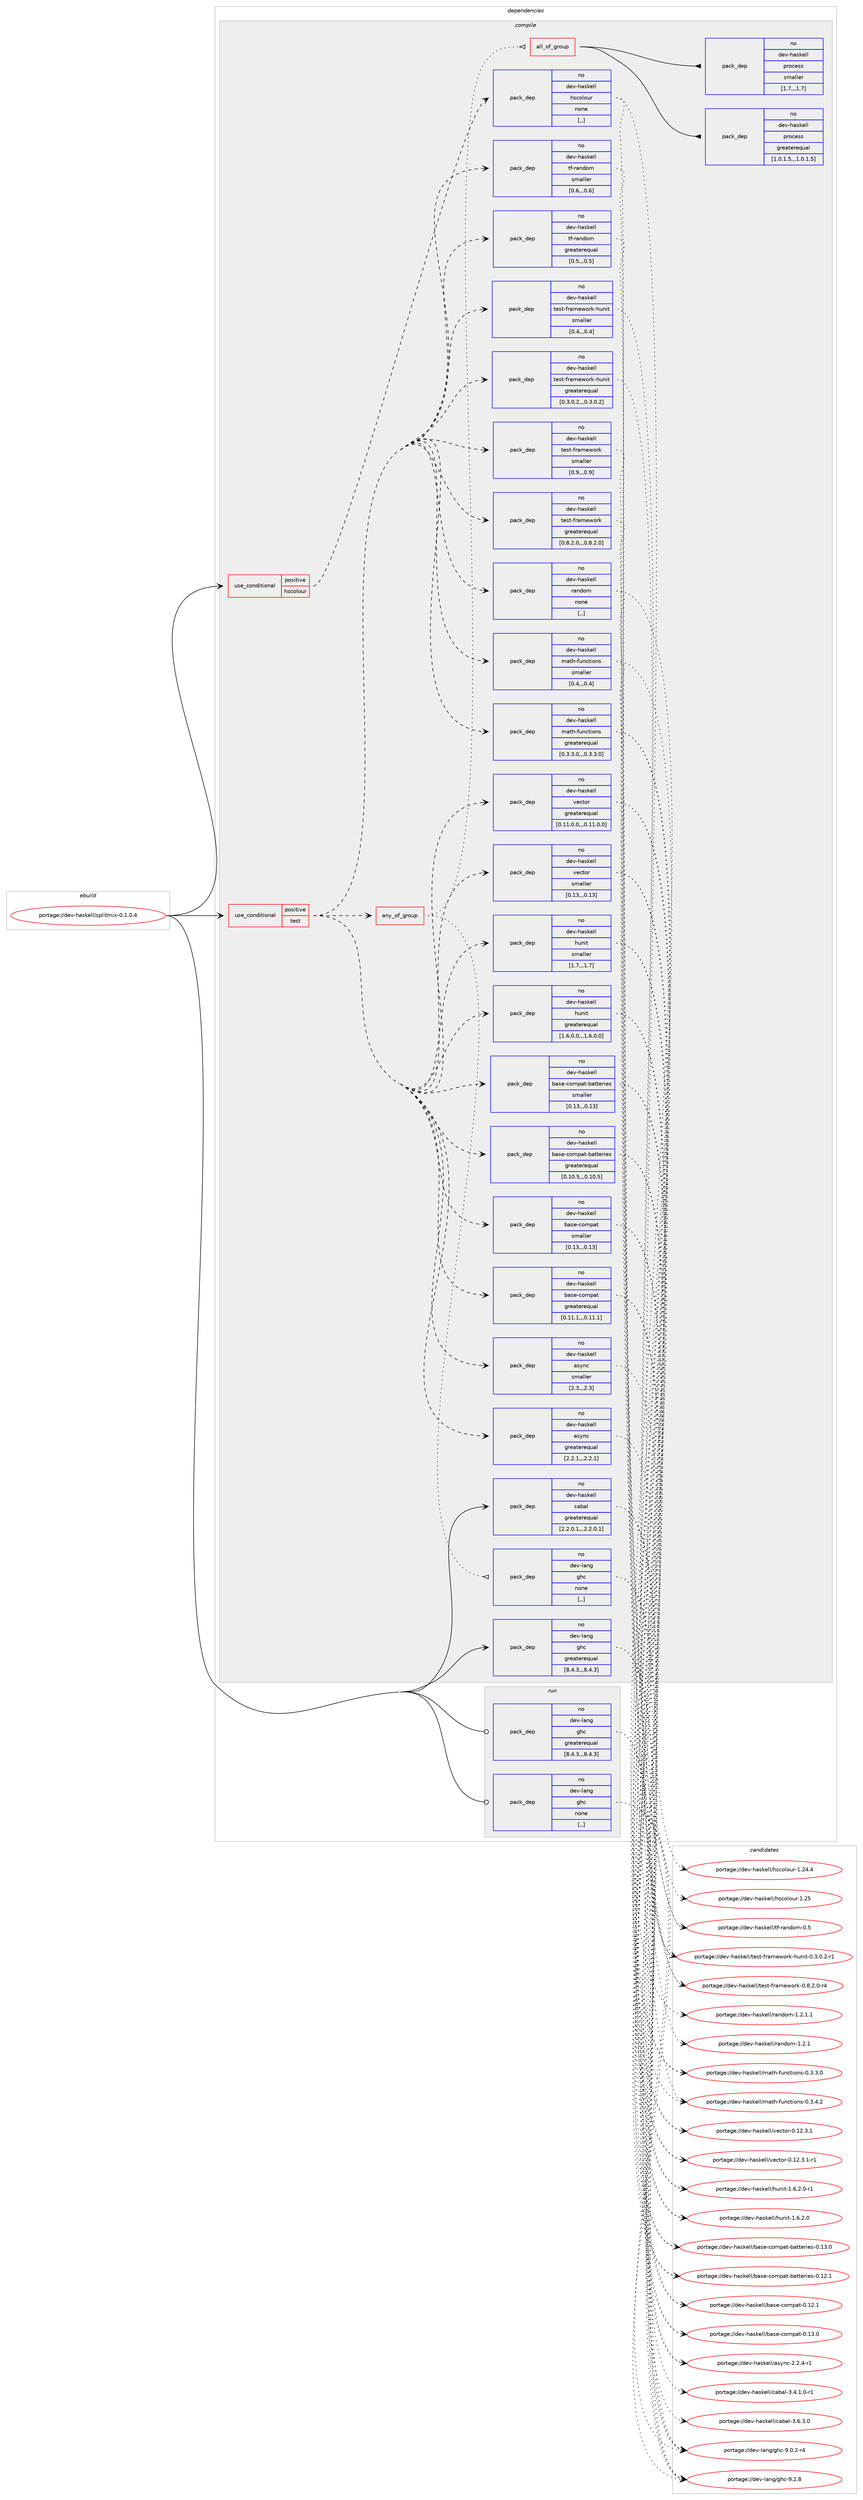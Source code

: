 digraph prolog {

# *************
# Graph options
# *************

newrank=true;
concentrate=true;
compound=true;
graph [rankdir=LR,fontname=Helvetica,fontsize=10,ranksep=1.5];#, ranksep=2.5, nodesep=0.2];
edge  [arrowhead=vee];
node  [fontname=Helvetica,fontsize=10];

# **********
# The ebuild
# **********

subgraph cluster_leftcol {
color=gray;
rank=same;
label=<<i>ebuild</i>>;
id [label="portage://dev-haskell/splitmix-0.1.0.4", color=red, width=4, href="../dev-haskell/splitmix-0.1.0.4.svg"];
}

# ****************
# The dependencies
# ****************

subgraph cluster_midcol {
color=gray;
label=<<i>dependencies</i>>;
subgraph cluster_compile {
fillcolor="#eeeeee";
style=filled;
label=<<i>compile</i>>;
subgraph cond20442 {
dependency85926 [label=<<TABLE BORDER="0" CELLBORDER="1" CELLSPACING="0" CELLPADDING="4"><TR><TD ROWSPAN="3" CELLPADDING="10">use_conditional</TD></TR><TR><TD>positive</TD></TR><TR><TD>hscolour</TD></TR></TABLE>>, shape=none, color=red];
subgraph pack64503 {
dependency85927 [label=<<TABLE BORDER="0" CELLBORDER="1" CELLSPACING="0" CELLPADDING="4" WIDTH="220"><TR><TD ROWSPAN="6" CELLPADDING="30">pack_dep</TD></TR><TR><TD WIDTH="110">no</TD></TR><TR><TD>dev-haskell</TD></TR><TR><TD>hscolour</TD></TR><TR><TD>none</TD></TR><TR><TD>[,,]</TD></TR></TABLE>>, shape=none, color=blue];
}
dependency85926:e -> dependency85927:w [weight=20,style="dashed",arrowhead="vee"];
}
id:e -> dependency85926:w [weight=20,style="solid",arrowhead="vee"];
subgraph cond20443 {
dependency85928 [label=<<TABLE BORDER="0" CELLBORDER="1" CELLSPACING="0" CELLPADDING="4"><TR><TD ROWSPAN="3" CELLPADDING="10">use_conditional</TD></TR><TR><TD>positive</TD></TR><TR><TD>test</TD></TR></TABLE>>, shape=none, color=red];
subgraph pack64504 {
dependency85929 [label=<<TABLE BORDER="0" CELLBORDER="1" CELLSPACING="0" CELLPADDING="4" WIDTH="220"><TR><TD ROWSPAN="6" CELLPADDING="30">pack_dep</TD></TR><TR><TD WIDTH="110">no</TD></TR><TR><TD>dev-haskell</TD></TR><TR><TD>async</TD></TR><TR><TD>greaterequal</TD></TR><TR><TD>[2.2.1,,,2.2.1]</TD></TR></TABLE>>, shape=none, color=blue];
}
dependency85928:e -> dependency85929:w [weight=20,style="dashed",arrowhead="vee"];
subgraph pack64505 {
dependency85930 [label=<<TABLE BORDER="0" CELLBORDER="1" CELLSPACING="0" CELLPADDING="4" WIDTH="220"><TR><TD ROWSPAN="6" CELLPADDING="30">pack_dep</TD></TR><TR><TD WIDTH="110">no</TD></TR><TR><TD>dev-haskell</TD></TR><TR><TD>async</TD></TR><TR><TD>smaller</TD></TR><TR><TD>[2.3,,,2.3]</TD></TR></TABLE>>, shape=none, color=blue];
}
dependency85928:e -> dependency85930:w [weight=20,style="dashed",arrowhead="vee"];
subgraph pack64506 {
dependency85931 [label=<<TABLE BORDER="0" CELLBORDER="1" CELLSPACING="0" CELLPADDING="4" WIDTH="220"><TR><TD ROWSPAN="6" CELLPADDING="30">pack_dep</TD></TR><TR><TD WIDTH="110">no</TD></TR><TR><TD>dev-haskell</TD></TR><TR><TD>base-compat</TD></TR><TR><TD>greaterequal</TD></TR><TR><TD>[0.11.1,,,0.11.1]</TD></TR></TABLE>>, shape=none, color=blue];
}
dependency85928:e -> dependency85931:w [weight=20,style="dashed",arrowhead="vee"];
subgraph pack64507 {
dependency85932 [label=<<TABLE BORDER="0" CELLBORDER="1" CELLSPACING="0" CELLPADDING="4" WIDTH="220"><TR><TD ROWSPAN="6" CELLPADDING="30">pack_dep</TD></TR><TR><TD WIDTH="110">no</TD></TR><TR><TD>dev-haskell</TD></TR><TR><TD>base-compat</TD></TR><TR><TD>smaller</TD></TR><TR><TD>[0.13,,,0.13]</TD></TR></TABLE>>, shape=none, color=blue];
}
dependency85928:e -> dependency85932:w [weight=20,style="dashed",arrowhead="vee"];
subgraph pack64508 {
dependency85933 [label=<<TABLE BORDER="0" CELLBORDER="1" CELLSPACING="0" CELLPADDING="4" WIDTH="220"><TR><TD ROWSPAN="6" CELLPADDING="30">pack_dep</TD></TR><TR><TD WIDTH="110">no</TD></TR><TR><TD>dev-haskell</TD></TR><TR><TD>base-compat-batteries</TD></TR><TR><TD>greaterequal</TD></TR><TR><TD>[0.10.5,,,0.10.5]</TD></TR></TABLE>>, shape=none, color=blue];
}
dependency85928:e -> dependency85933:w [weight=20,style="dashed",arrowhead="vee"];
subgraph pack64509 {
dependency85934 [label=<<TABLE BORDER="0" CELLBORDER="1" CELLSPACING="0" CELLPADDING="4" WIDTH="220"><TR><TD ROWSPAN="6" CELLPADDING="30">pack_dep</TD></TR><TR><TD WIDTH="110">no</TD></TR><TR><TD>dev-haskell</TD></TR><TR><TD>base-compat-batteries</TD></TR><TR><TD>smaller</TD></TR><TR><TD>[0.13,,,0.13]</TD></TR></TABLE>>, shape=none, color=blue];
}
dependency85928:e -> dependency85934:w [weight=20,style="dashed",arrowhead="vee"];
subgraph pack64510 {
dependency85935 [label=<<TABLE BORDER="0" CELLBORDER="1" CELLSPACING="0" CELLPADDING="4" WIDTH="220"><TR><TD ROWSPAN="6" CELLPADDING="30">pack_dep</TD></TR><TR><TD WIDTH="110">no</TD></TR><TR><TD>dev-haskell</TD></TR><TR><TD>hunit</TD></TR><TR><TD>greaterequal</TD></TR><TR><TD>[1.6.0.0,,,1.6.0.0]</TD></TR></TABLE>>, shape=none, color=blue];
}
dependency85928:e -> dependency85935:w [weight=20,style="dashed",arrowhead="vee"];
subgraph pack64511 {
dependency85936 [label=<<TABLE BORDER="0" CELLBORDER="1" CELLSPACING="0" CELLPADDING="4" WIDTH="220"><TR><TD ROWSPAN="6" CELLPADDING="30">pack_dep</TD></TR><TR><TD WIDTH="110">no</TD></TR><TR><TD>dev-haskell</TD></TR><TR><TD>hunit</TD></TR><TR><TD>smaller</TD></TR><TR><TD>[1.7,,,1.7]</TD></TR></TABLE>>, shape=none, color=blue];
}
dependency85928:e -> dependency85936:w [weight=20,style="dashed",arrowhead="vee"];
subgraph pack64512 {
dependency85937 [label=<<TABLE BORDER="0" CELLBORDER="1" CELLSPACING="0" CELLPADDING="4" WIDTH="220"><TR><TD ROWSPAN="6" CELLPADDING="30">pack_dep</TD></TR><TR><TD WIDTH="110">no</TD></TR><TR><TD>dev-haskell</TD></TR><TR><TD>math-functions</TD></TR><TR><TD>greaterequal</TD></TR><TR><TD>[0.3.3.0,,,0.3.3.0]</TD></TR></TABLE>>, shape=none, color=blue];
}
dependency85928:e -> dependency85937:w [weight=20,style="dashed",arrowhead="vee"];
subgraph pack64513 {
dependency85938 [label=<<TABLE BORDER="0" CELLBORDER="1" CELLSPACING="0" CELLPADDING="4" WIDTH="220"><TR><TD ROWSPAN="6" CELLPADDING="30">pack_dep</TD></TR><TR><TD WIDTH="110">no</TD></TR><TR><TD>dev-haskell</TD></TR><TR><TD>math-functions</TD></TR><TR><TD>smaller</TD></TR><TR><TD>[0.4,,,0.4]</TD></TR></TABLE>>, shape=none, color=blue];
}
dependency85928:e -> dependency85938:w [weight=20,style="dashed",arrowhead="vee"];
subgraph any892 {
dependency85939 [label=<<TABLE BORDER="0" CELLBORDER="1" CELLSPACING="0" CELLPADDING="4"><TR><TD CELLPADDING="10">any_of_group</TD></TR></TABLE>>, shape=none, color=red];subgraph pack64514 {
dependency85940 [label=<<TABLE BORDER="0" CELLBORDER="1" CELLSPACING="0" CELLPADDING="4" WIDTH="220"><TR><TD ROWSPAN="6" CELLPADDING="30">pack_dep</TD></TR><TR><TD WIDTH="110">no</TD></TR><TR><TD>dev-lang</TD></TR><TR><TD>ghc</TD></TR><TR><TD>none</TD></TR><TR><TD>[,,]</TD></TR></TABLE>>, shape=none, color=blue];
}
dependency85939:e -> dependency85940:w [weight=20,style="dotted",arrowhead="oinv"];
subgraph all92 {
dependency85941 [label=<<TABLE BORDER="0" CELLBORDER="1" CELLSPACING="0" CELLPADDING="4"><TR><TD CELLPADDING="10">all_of_group</TD></TR></TABLE>>, shape=none, color=red];subgraph pack64515 {
dependency85942 [label=<<TABLE BORDER="0" CELLBORDER="1" CELLSPACING="0" CELLPADDING="4" WIDTH="220"><TR><TD ROWSPAN="6" CELLPADDING="30">pack_dep</TD></TR><TR><TD WIDTH="110">no</TD></TR><TR><TD>dev-haskell</TD></TR><TR><TD>process</TD></TR><TR><TD>greaterequal</TD></TR><TR><TD>[1.0.1.5,,,1.0.1.5]</TD></TR></TABLE>>, shape=none, color=blue];
}
dependency85941:e -> dependency85942:w [weight=20,style="solid",arrowhead="inv"];
subgraph pack64516 {
dependency85943 [label=<<TABLE BORDER="0" CELLBORDER="1" CELLSPACING="0" CELLPADDING="4" WIDTH="220"><TR><TD ROWSPAN="6" CELLPADDING="30">pack_dep</TD></TR><TR><TD WIDTH="110">no</TD></TR><TR><TD>dev-haskell</TD></TR><TR><TD>process</TD></TR><TR><TD>smaller</TD></TR><TR><TD>[1.7,,,1.7]</TD></TR></TABLE>>, shape=none, color=blue];
}
dependency85941:e -> dependency85943:w [weight=20,style="solid",arrowhead="inv"];
}
dependency85939:e -> dependency85941:w [weight=20,style="dotted",arrowhead="oinv"];
}
dependency85928:e -> dependency85939:w [weight=20,style="dashed",arrowhead="vee"];
subgraph pack64517 {
dependency85944 [label=<<TABLE BORDER="0" CELLBORDER="1" CELLSPACING="0" CELLPADDING="4" WIDTH="220"><TR><TD ROWSPAN="6" CELLPADDING="30">pack_dep</TD></TR><TR><TD WIDTH="110">no</TD></TR><TR><TD>dev-haskell</TD></TR><TR><TD>random</TD></TR><TR><TD>none</TD></TR><TR><TD>[,,]</TD></TR></TABLE>>, shape=none, color=blue];
}
dependency85928:e -> dependency85944:w [weight=20,style="dashed",arrowhead="vee"];
subgraph pack64518 {
dependency85945 [label=<<TABLE BORDER="0" CELLBORDER="1" CELLSPACING="0" CELLPADDING="4" WIDTH="220"><TR><TD ROWSPAN="6" CELLPADDING="30">pack_dep</TD></TR><TR><TD WIDTH="110">no</TD></TR><TR><TD>dev-haskell</TD></TR><TR><TD>test-framework</TD></TR><TR><TD>greaterequal</TD></TR><TR><TD>[0.8.2.0,,,0.8.2.0]</TD></TR></TABLE>>, shape=none, color=blue];
}
dependency85928:e -> dependency85945:w [weight=20,style="dashed",arrowhead="vee"];
subgraph pack64519 {
dependency85946 [label=<<TABLE BORDER="0" CELLBORDER="1" CELLSPACING="0" CELLPADDING="4" WIDTH="220"><TR><TD ROWSPAN="6" CELLPADDING="30">pack_dep</TD></TR><TR><TD WIDTH="110">no</TD></TR><TR><TD>dev-haskell</TD></TR><TR><TD>test-framework</TD></TR><TR><TD>smaller</TD></TR><TR><TD>[0.9,,,0.9]</TD></TR></TABLE>>, shape=none, color=blue];
}
dependency85928:e -> dependency85946:w [weight=20,style="dashed",arrowhead="vee"];
subgraph pack64520 {
dependency85947 [label=<<TABLE BORDER="0" CELLBORDER="1" CELLSPACING="0" CELLPADDING="4" WIDTH="220"><TR><TD ROWSPAN="6" CELLPADDING="30">pack_dep</TD></TR><TR><TD WIDTH="110">no</TD></TR><TR><TD>dev-haskell</TD></TR><TR><TD>test-framework-hunit</TD></TR><TR><TD>greaterequal</TD></TR><TR><TD>[0.3.0.2,,,0.3.0.2]</TD></TR></TABLE>>, shape=none, color=blue];
}
dependency85928:e -> dependency85947:w [weight=20,style="dashed",arrowhead="vee"];
subgraph pack64521 {
dependency85948 [label=<<TABLE BORDER="0" CELLBORDER="1" CELLSPACING="0" CELLPADDING="4" WIDTH="220"><TR><TD ROWSPAN="6" CELLPADDING="30">pack_dep</TD></TR><TR><TD WIDTH="110">no</TD></TR><TR><TD>dev-haskell</TD></TR><TR><TD>test-framework-hunit</TD></TR><TR><TD>smaller</TD></TR><TR><TD>[0.4,,,0.4]</TD></TR></TABLE>>, shape=none, color=blue];
}
dependency85928:e -> dependency85948:w [weight=20,style="dashed",arrowhead="vee"];
subgraph pack64522 {
dependency85949 [label=<<TABLE BORDER="0" CELLBORDER="1" CELLSPACING="0" CELLPADDING="4" WIDTH="220"><TR><TD ROWSPAN="6" CELLPADDING="30">pack_dep</TD></TR><TR><TD WIDTH="110">no</TD></TR><TR><TD>dev-haskell</TD></TR><TR><TD>tf-random</TD></TR><TR><TD>greaterequal</TD></TR><TR><TD>[0.5,,,0.5]</TD></TR></TABLE>>, shape=none, color=blue];
}
dependency85928:e -> dependency85949:w [weight=20,style="dashed",arrowhead="vee"];
subgraph pack64523 {
dependency85950 [label=<<TABLE BORDER="0" CELLBORDER="1" CELLSPACING="0" CELLPADDING="4" WIDTH="220"><TR><TD ROWSPAN="6" CELLPADDING="30">pack_dep</TD></TR><TR><TD WIDTH="110">no</TD></TR><TR><TD>dev-haskell</TD></TR><TR><TD>tf-random</TD></TR><TR><TD>smaller</TD></TR><TR><TD>[0.6,,,0.6]</TD></TR></TABLE>>, shape=none, color=blue];
}
dependency85928:e -> dependency85950:w [weight=20,style="dashed",arrowhead="vee"];
subgraph pack64524 {
dependency85951 [label=<<TABLE BORDER="0" CELLBORDER="1" CELLSPACING="0" CELLPADDING="4" WIDTH="220"><TR><TD ROWSPAN="6" CELLPADDING="30">pack_dep</TD></TR><TR><TD WIDTH="110">no</TD></TR><TR><TD>dev-haskell</TD></TR><TR><TD>vector</TD></TR><TR><TD>greaterequal</TD></TR><TR><TD>[0.11.0.0,,,0.11.0.0]</TD></TR></TABLE>>, shape=none, color=blue];
}
dependency85928:e -> dependency85951:w [weight=20,style="dashed",arrowhead="vee"];
subgraph pack64525 {
dependency85952 [label=<<TABLE BORDER="0" CELLBORDER="1" CELLSPACING="0" CELLPADDING="4" WIDTH="220"><TR><TD ROWSPAN="6" CELLPADDING="30">pack_dep</TD></TR><TR><TD WIDTH="110">no</TD></TR><TR><TD>dev-haskell</TD></TR><TR><TD>vector</TD></TR><TR><TD>smaller</TD></TR><TR><TD>[0.13,,,0.13]</TD></TR></TABLE>>, shape=none, color=blue];
}
dependency85928:e -> dependency85952:w [weight=20,style="dashed",arrowhead="vee"];
}
id:e -> dependency85928:w [weight=20,style="solid",arrowhead="vee"];
subgraph pack64526 {
dependency85953 [label=<<TABLE BORDER="0" CELLBORDER="1" CELLSPACING="0" CELLPADDING="4" WIDTH="220"><TR><TD ROWSPAN="6" CELLPADDING="30">pack_dep</TD></TR><TR><TD WIDTH="110">no</TD></TR><TR><TD>dev-haskell</TD></TR><TR><TD>cabal</TD></TR><TR><TD>greaterequal</TD></TR><TR><TD>[2.2.0.1,,,2.2.0.1]</TD></TR></TABLE>>, shape=none, color=blue];
}
id:e -> dependency85953:w [weight=20,style="solid",arrowhead="vee"];
subgraph pack64527 {
dependency85954 [label=<<TABLE BORDER="0" CELLBORDER="1" CELLSPACING="0" CELLPADDING="4" WIDTH="220"><TR><TD ROWSPAN="6" CELLPADDING="30">pack_dep</TD></TR><TR><TD WIDTH="110">no</TD></TR><TR><TD>dev-lang</TD></TR><TR><TD>ghc</TD></TR><TR><TD>greaterequal</TD></TR><TR><TD>[8.4.3,,,8.4.3]</TD></TR></TABLE>>, shape=none, color=blue];
}
id:e -> dependency85954:w [weight=20,style="solid",arrowhead="vee"];
}
subgraph cluster_compileandrun {
fillcolor="#eeeeee";
style=filled;
label=<<i>compile and run</i>>;
}
subgraph cluster_run {
fillcolor="#eeeeee";
style=filled;
label=<<i>run</i>>;
subgraph pack64528 {
dependency85955 [label=<<TABLE BORDER="0" CELLBORDER="1" CELLSPACING="0" CELLPADDING="4" WIDTH="220"><TR><TD ROWSPAN="6" CELLPADDING="30">pack_dep</TD></TR><TR><TD WIDTH="110">no</TD></TR><TR><TD>dev-lang</TD></TR><TR><TD>ghc</TD></TR><TR><TD>greaterequal</TD></TR><TR><TD>[8.4.3,,,8.4.3]</TD></TR></TABLE>>, shape=none, color=blue];
}
id:e -> dependency85955:w [weight=20,style="solid",arrowhead="odot"];
subgraph pack64529 {
dependency85956 [label=<<TABLE BORDER="0" CELLBORDER="1" CELLSPACING="0" CELLPADDING="4" WIDTH="220"><TR><TD ROWSPAN="6" CELLPADDING="30">pack_dep</TD></TR><TR><TD WIDTH="110">no</TD></TR><TR><TD>dev-lang</TD></TR><TR><TD>ghc</TD></TR><TR><TD>none</TD></TR><TR><TD>[,,]</TD></TR></TABLE>>, shape=none, color=blue];
}
id:e -> dependency85956:w [weight=20,style="solid",arrowhead="odot"];
}
}

# **************
# The candidates
# **************

subgraph cluster_choices {
rank=same;
color=gray;
label=<<i>candidates</i>>;

subgraph choice64503 {
color=black;
nodesep=1;
choice1001011184510497115107101108108471041159911110811111711445494650524652 [label="portage://dev-haskell/hscolour-1.24.4", color=red, width=4,href="../dev-haskell/hscolour-1.24.4.svg"];
choice100101118451049711510710110810847104115991111081111171144549465053 [label="portage://dev-haskell/hscolour-1.25", color=red, width=4,href="../dev-haskell/hscolour-1.25.svg"];
dependency85927:e -> choice1001011184510497115107101108108471041159911110811111711445494650524652:w [style=dotted,weight="100"];
dependency85927:e -> choice100101118451049711510710110810847104115991111081111171144549465053:w [style=dotted,weight="100"];
}
subgraph choice64504 {
color=black;
nodesep=1;
choice10010111845104971151071011081084797115121110994550465046524511449 [label="portage://dev-haskell/async-2.2.4-r1", color=red, width=4,href="../dev-haskell/async-2.2.4-r1.svg"];
dependency85929:e -> choice10010111845104971151071011081084797115121110994550465046524511449:w [style=dotted,weight="100"];
}
subgraph choice64505 {
color=black;
nodesep=1;
choice10010111845104971151071011081084797115121110994550465046524511449 [label="portage://dev-haskell/async-2.2.4-r1", color=red, width=4,href="../dev-haskell/async-2.2.4-r1.svg"];
dependency85930:e -> choice10010111845104971151071011081084797115121110994550465046524511449:w [style=dotted,weight="100"];
}
subgraph choice64506 {
color=black;
nodesep=1;
choice100101118451049711510710110810847989711510145991111091129711645484649504649 [label="portage://dev-haskell/base-compat-0.12.1", color=red, width=4,href="../dev-haskell/base-compat-0.12.1.svg"];
choice100101118451049711510710110810847989711510145991111091129711645484649514648 [label="portage://dev-haskell/base-compat-0.13.0", color=red, width=4,href="../dev-haskell/base-compat-0.13.0.svg"];
dependency85931:e -> choice100101118451049711510710110810847989711510145991111091129711645484649504649:w [style=dotted,weight="100"];
dependency85931:e -> choice100101118451049711510710110810847989711510145991111091129711645484649514648:w [style=dotted,weight="100"];
}
subgraph choice64507 {
color=black;
nodesep=1;
choice100101118451049711510710110810847989711510145991111091129711645484649504649 [label="portage://dev-haskell/base-compat-0.12.1", color=red, width=4,href="../dev-haskell/base-compat-0.12.1.svg"];
choice100101118451049711510710110810847989711510145991111091129711645484649514648 [label="portage://dev-haskell/base-compat-0.13.0", color=red, width=4,href="../dev-haskell/base-compat-0.13.0.svg"];
dependency85932:e -> choice100101118451049711510710110810847989711510145991111091129711645484649504649:w [style=dotted,weight="100"];
dependency85932:e -> choice100101118451049711510710110810847989711510145991111091129711645484649514648:w [style=dotted,weight="100"];
}
subgraph choice64508 {
color=black;
nodesep=1;
choice100101118451049711510710110810847989711510145991111091129711645989711611610111410510111545484649504649 [label="portage://dev-haskell/base-compat-batteries-0.12.1", color=red, width=4,href="../dev-haskell/base-compat-batteries-0.12.1.svg"];
choice100101118451049711510710110810847989711510145991111091129711645989711611610111410510111545484649514648 [label="portage://dev-haskell/base-compat-batteries-0.13.0", color=red, width=4,href="../dev-haskell/base-compat-batteries-0.13.0.svg"];
dependency85933:e -> choice100101118451049711510710110810847989711510145991111091129711645989711611610111410510111545484649504649:w [style=dotted,weight="100"];
dependency85933:e -> choice100101118451049711510710110810847989711510145991111091129711645989711611610111410510111545484649514648:w [style=dotted,weight="100"];
}
subgraph choice64509 {
color=black;
nodesep=1;
choice100101118451049711510710110810847989711510145991111091129711645989711611610111410510111545484649504649 [label="portage://dev-haskell/base-compat-batteries-0.12.1", color=red, width=4,href="../dev-haskell/base-compat-batteries-0.12.1.svg"];
choice100101118451049711510710110810847989711510145991111091129711645989711611610111410510111545484649514648 [label="portage://dev-haskell/base-compat-batteries-0.13.0", color=red, width=4,href="../dev-haskell/base-compat-batteries-0.13.0.svg"];
dependency85934:e -> choice100101118451049711510710110810847989711510145991111091129711645989711611610111410510111545484649504649:w [style=dotted,weight="100"];
dependency85934:e -> choice100101118451049711510710110810847989711510145991111091129711645989711611610111410510111545484649514648:w [style=dotted,weight="100"];
}
subgraph choice64510 {
color=black;
nodesep=1;
choice1001011184510497115107101108108471041171101051164549465446504648 [label="portage://dev-haskell/hunit-1.6.2.0", color=red, width=4,href="../dev-haskell/hunit-1.6.2.0.svg"];
choice10010111845104971151071011081084710411711010511645494654465046484511449 [label="portage://dev-haskell/hunit-1.6.2.0-r1", color=red, width=4,href="../dev-haskell/hunit-1.6.2.0-r1.svg"];
dependency85935:e -> choice1001011184510497115107101108108471041171101051164549465446504648:w [style=dotted,weight="100"];
dependency85935:e -> choice10010111845104971151071011081084710411711010511645494654465046484511449:w [style=dotted,weight="100"];
}
subgraph choice64511 {
color=black;
nodesep=1;
choice1001011184510497115107101108108471041171101051164549465446504648 [label="portage://dev-haskell/hunit-1.6.2.0", color=red, width=4,href="../dev-haskell/hunit-1.6.2.0.svg"];
choice10010111845104971151071011081084710411711010511645494654465046484511449 [label="portage://dev-haskell/hunit-1.6.2.0-r1", color=red, width=4,href="../dev-haskell/hunit-1.6.2.0-r1.svg"];
dependency85936:e -> choice1001011184510497115107101108108471041171101051164549465446504648:w [style=dotted,weight="100"];
dependency85936:e -> choice10010111845104971151071011081084710411711010511645494654465046484511449:w [style=dotted,weight="100"];
}
subgraph choice64512 {
color=black;
nodesep=1;
choice1001011184510497115107101108108471099711610445102117110991161051111101154548465146514648 [label="portage://dev-haskell/math-functions-0.3.3.0", color=red, width=4,href="../dev-haskell/math-functions-0.3.3.0.svg"];
choice1001011184510497115107101108108471099711610445102117110991161051111101154548465146524650 [label="portage://dev-haskell/math-functions-0.3.4.2", color=red, width=4,href="../dev-haskell/math-functions-0.3.4.2.svg"];
dependency85937:e -> choice1001011184510497115107101108108471099711610445102117110991161051111101154548465146514648:w [style=dotted,weight="100"];
dependency85937:e -> choice1001011184510497115107101108108471099711610445102117110991161051111101154548465146524650:w [style=dotted,weight="100"];
}
subgraph choice64513 {
color=black;
nodesep=1;
choice1001011184510497115107101108108471099711610445102117110991161051111101154548465146514648 [label="portage://dev-haskell/math-functions-0.3.3.0", color=red, width=4,href="../dev-haskell/math-functions-0.3.3.0.svg"];
choice1001011184510497115107101108108471099711610445102117110991161051111101154548465146524650 [label="portage://dev-haskell/math-functions-0.3.4.2", color=red, width=4,href="../dev-haskell/math-functions-0.3.4.2.svg"];
dependency85938:e -> choice1001011184510497115107101108108471099711610445102117110991161051111101154548465146514648:w [style=dotted,weight="100"];
dependency85938:e -> choice1001011184510497115107101108108471099711610445102117110991161051111101154548465146524650:w [style=dotted,weight="100"];
}
subgraph choice64514 {
color=black;
nodesep=1;
choice100101118451089711010347103104994557464846504511452 [label="portage://dev-lang/ghc-9.0.2-r4", color=red, width=4,href="../dev-lang/ghc-9.0.2-r4.svg"];
choice10010111845108971101034710310499455746504656 [label="portage://dev-lang/ghc-9.2.8", color=red, width=4,href="../dev-lang/ghc-9.2.8.svg"];
dependency85940:e -> choice100101118451089711010347103104994557464846504511452:w [style=dotted,weight="100"];
dependency85940:e -> choice10010111845108971101034710310499455746504656:w [style=dotted,weight="100"];
}
subgraph choice64515 {
color=black;
nodesep=1;
}
subgraph choice64516 {
color=black;
nodesep=1;
}
subgraph choice64517 {
color=black;
nodesep=1;
choice10010111845104971151071011081084711497110100111109454946504649 [label="portage://dev-haskell/random-1.2.1", color=red, width=4,href="../dev-haskell/random-1.2.1.svg"];
choice100101118451049711510710110810847114971101001111094549465046494649 [label="portage://dev-haskell/random-1.2.1.1", color=red, width=4,href="../dev-haskell/random-1.2.1.1.svg"];
dependency85944:e -> choice10010111845104971151071011081084711497110100111109454946504649:w [style=dotted,weight="100"];
dependency85944:e -> choice100101118451049711510710110810847114971101001111094549465046494649:w [style=dotted,weight="100"];
}
subgraph choice64518 {
color=black;
nodesep=1;
choice100101118451049711510710110810847116101115116451021149710910111911111410745484656465046484511452 [label="portage://dev-haskell/test-framework-0.8.2.0-r4", color=red, width=4,href="../dev-haskell/test-framework-0.8.2.0-r4.svg"];
dependency85945:e -> choice100101118451049711510710110810847116101115116451021149710910111911111410745484656465046484511452:w [style=dotted,weight="100"];
}
subgraph choice64519 {
color=black;
nodesep=1;
choice100101118451049711510710110810847116101115116451021149710910111911111410745484656465046484511452 [label="portage://dev-haskell/test-framework-0.8.2.0-r4", color=red, width=4,href="../dev-haskell/test-framework-0.8.2.0-r4.svg"];
dependency85946:e -> choice100101118451049711510710110810847116101115116451021149710910111911111410745484656465046484511452:w [style=dotted,weight="100"];
}
subgraph choice64520 {
color=black;
nodesep=1;
choice10010111845104971151071011081084711610111511645102114971091011191111141074510411711010511645484651464846504511449 [label="portage://dev-haskell/test-framework-hunit-0.3.0.2-r1", color=red, width=4,href="../dev-haskell/test-framework-hunit-0.3.0.2-r1.svg"];
dependency85947:e -> choice10010111845104971151071011081084711610111511645102114971091011191111141074510411711010511645484651464846504511449:w [style=dotted,weight="100"];
}
subgraph choice64521 {
color=black;
nodesep=1;
choice10010111845104971151071011081084711610111511645102114971091011191111141074510411711010511645484651464846504511449 [label="portage://dev-haskell/test-framework-hunit-0.3.0.2-r1", color=red, width=4,href="../dev-haskell/test-framework-hunit-0.3.0.2-r1.svg"];
dependency85948:e -> choice10010111845104971151071011081084711610111511645102114971091011191111141074510411711010511645484651464846504511449:w [style=dotted,weight="100"];
}
subgraph choice64522 {
color=black;
nodesep=1;
choice100101118451049711510710110810847116102451149711010011110945484653 [label="portage://dev-haskell/tf-random-0.5", color=red, width=4,href="../dev-haskell/tf-random-0.5.svg"];
dependency85949:e -> choice100101118451049711510710110810847116102451149711010011110945484653:w [style=dotted,weight="100"];
}
subgraph choice64523 {
color=black;
nodesep=1;
choice100101118451049711510710110810847116102451149711010011110945484653 [label="portage://dev-haskell/tf-random-0.5", color=red, width=4,href="../dev-haskell/tf-random-0.5.svg"];
dependency85950:e -> choice100101118451049711510710110810847116102451149711010011110945484653:w [style=dotted,weight="100"];
}
subgraph choice64524 {
color=black;
nodesep=1;
choice10010111845104971151071011081084711810199116111114454846495046514649 [label="portage://dev-haskell/vector-0.12.3.1", color=red, width=4,href="../dev-haskell/vector-0.12.3.1.svg"];
choice100101118451049711510710110810847118101991161111144548464950465146494511449 [label="portage://dev-haskell/vector-0.12.3.1-r1", color=red, width=4,href="../dev-haskell/vector-0.12.3.1-r1.svg"];
dependency85951:e -> choice10010111845104971151071011081084711810199116111114454846495046514649:w [style=dotted,weight="100"];
dependency85951:e -> choice100101118451049711510710110810847118101991161111144548464950465146494511449:w [style=dotted,weight="100"];
}
subgraph choice64525 {
color=black;
nodesep=1;
choice10010111845104971151071011081084711810199116111114454846495046514649 [label="portage://dev-haskell/vector-0.12.3.1", color=red, width=4,href="../dev-haskell/vector-0.12.3.1.svg"];
choice100101118451049711510710110810847118101991161111144548464950465146494511449 [label="portage://dev-haskell/vector-0.12.3.1-r1", color=red, width=4,href="../dev-haskell/vector-0.12.3.1-r1.svg"];
dependency85952:e -> choice10010111845104971151071011081084711810199116111114454846495046514649:w [style=dotted,weight="100"];
dependency85952:e -> choice100101118451049711510710110810847118101991161111144548464950465146494511449:w [style=dotted,weight="100"];
}
subgraph choice64526 {
color=black;
nodesep=1;
choice1001011184510497115107101108108479997989710845514652464946484511449 [label="portage://dev-haskell/cabal-3.4.1.0-r1", color=red, width=4,href="../dev-haskell/cabal-3.4.1.0-r1.svg"];
choice100101118451049711510710110810847999798971084551465446514648 [label="portage://dev-haskell/cabal-3.6.3.0", color=red, width=4,href="../dev-haskell/cabal-3.6.3.0.svg"];
dependency85953:e -> choice1001011184510497115107101108108479997989710845514652464946484511449:w [style=dotted,weight="100"];
dependency85953:e -> choice100101118451049711510710110810847999798971084551465446514648:w [style=dotted,weight="100"];
}
subgraph choice64527 {
color=black;
nodesep=1;
choice100101118451089711010347103104994557464846504511452 [label="portage://dev-lang/ghc-9.0.2-r4", color=red, width=4,href="../dev-lang/ghc-9.0.2-r4.svg"];
choice10010111845108971101034710310499455746504656 [label="portage://dev-lang/ghc-9.2.8", color=red, width=4,href="../dev-lang/ghc-9.2.8.svg"];
dependency85954:e -> choice100101118451089711010347103104994557464846504511452:w [style=dotted,weight="100"];
dependency85954:e -> choice10010111845108971101034710310499455746504656:w [style=dotted,weight="100"];
}
subgraph choice64528 {
color=black;
nodesep=1;
choice100101118451089711010347103104994557464846504511452 [label="portage://dev-lang/ghc-9.0.2-r4", color=red, width=4,href="../dev-lang/ghc-9.0.2-r4.svg"];
choice10010111845108971101034710310499455746504656 [label="portage://dev-lang/ghc-9.2.8", color=red, width=4,href="../dev-lang/ghc-9.2.8.svg"];
dependency85955:e -> choice100101118451089711010347103104994557464846504511452:w [style=dotted,weight="100"];
dependency85955:e -> choice10010111845108971101034710310499455746504656:w [style=dotted,weight="100"];
}
subgraph choice64529 {
color=black;
nodesep=1;
choice100101118451089711010347103104994557464846504511452 [label="portage://dev-lang/ghc-9.0.2-r4", color=red, width=4,href="../dev-lang/ghc-9.0.2-r4.svg"];
choice10010111845108971101034710310499455746504656 [label="portage://dev-lang/ghc-9.2.8", color=red, width=4,href="../dev-lang/ghc-9.2.8.svg"];
dependency85956:e -> choice100101118451089711010347103104994557464846504511452:w [style=dotted,weight="100"];
dependency85956:e -> choice10010111845108971101034710310499455746504656:w [style=dotted,weight="100"];
}
}

}
